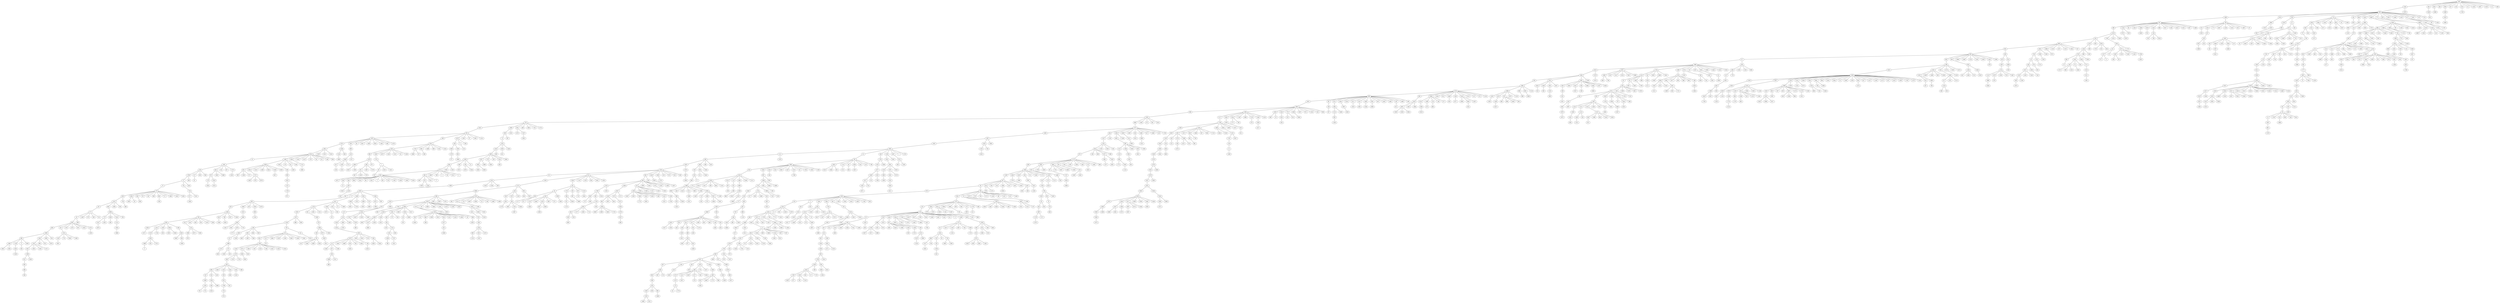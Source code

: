 strict graph "" {
	1467 -- 1245;
	1467 -- 292;
	1467 -- 630;
	1467 -- 483;
	1467 -- 838;
	1467 -- 327;
	1467 -- 102;
	1467 -- 2152;
	1467 -- 24;
	1467 -- 1184;
	1467 -- 1867;
	1467 -- 1528;
	1467 -- 51;
	1467 -- 636;
	1245 -- 909;
	1245 -- 1679;
	909 -- 1486;
	909 -- 919;
	909 -- 244;
	909 -- 774;
	909 -- 181;
	909 -- 609;
	909 -- 1025;
	909 -- 1948;
	909 -- 771;
	909 -- 618;
	909 -- 2301;
	909 -- 1446;
	909 -- 1243;
	909 -- 417;
	909 -- 1651;
	909 -- 767;
	909 -- 213;
	1486 -- 341;
	1486 -- 740;
	341 -- 390;
	341 -- 1140;
	341 -- 90;
	341 -- 1165;
	341 -- 1466;
	341 -- 2418;
	341 -- 1442;
	341 -- 896;
	341 -- 1817;
	341 -- 458;
	341 -- 1913;
	341 -- 2321;
	341 -- 607;
	341 -- 1468;
	390 -- 2216;
	2216 -- 520;
	2216 -- 1785;
	2216 -- 1414;
	2216 -- 2403;
	520 -- 968;
	520 -- 1313;
	520 -- 953;
	520 -- 2053;
	968 -- 834;
	968 -- 2491;
	968 -- 1698;
	968 -- 1519;
	968 -- 1237;
	968 -- 1135;
	968 -- 1854;
	968 -- 547;
	834 -- 826;
	834 -- 403;
	826 -- 277;
	826 -- 805;
	826 -- 639;
	826 -- 2066;
	826 -- 2266;
	826 -- 1219;
	826 -- 1230;
	826 -- 2339;
	826 -- 2442;
	826 -- 2289;
	277 -- 1696;
	277 -- 293;
	1696 -- 2010;
	1696 -- 1627;
	1696 -- 1754;
	1696 -- 1288;
	1696 -- 478;
	1696 -- 34;
	1696 -- 2197;
	1696 -- 485;
	1696 -- 2393;
	1696 -- 1640;
	1696 -- 2420;
	1696 -- 2334;
	2010 -- 1945;
	2010 -- 2276;
	1945 -- 203;
	1945 -- 1614;
	1945 -- 2481;
	1945 -- 1106;
	203 -- 1985;
	1985 -- 2134;
	1985 -- 1986;
	1985 -- 890;
	1985 -- 2061;
	1985 -- 2116;
	2134 -- 698;
	2134 -- 902;
	2134 -- 2369;
	2134 -- 2434;
	2134 -- 612;
	2134 -- 1646;
	2134 -- 1443;
	2134 -- 2416;
	2134 -- 2213;
	2134 -- 227;
	2134 -- 372;
	2134 -- 2133;
	698 -- 1822;
	698 -- 387;
	698 -- 674;
	698 -- 2196;
	698 -- 2223;
	698 -- 2217;
	698 -- 2107;
	698 -- 2492;
	698 -- 2291;
	698 -- 937;
	698 -- 2435;
	698 -- 1662;
	698 -- 297;
	698 -- 1066;
	698 -- 280;
	1822 -- 1865;
	1865 -- 869;
	1865 -- 1363;
	1865 -- 1923;
	1865 -- 2342;
	1865 -- 770;
	1865 -- 2409;
	1865 -- 2287;
	1865 -- 672;
	1865 -- 1534;
	1865 -- 250;
	1865 -- 965;
	869 -- 2282;
	2282 -- 755;
	2282 -- 668;
	2282 -- 1339;
	2282 -- 572;
	2282 -- 487;
	2282 -- 619;
	755 -- 2441;
	755 -- 1909;
	755 -- 303;
	755 -- 499;
	755 -- 1882;
	755 -- 754;
	755 -- 1274;
	2441 -- 333;
	333 -- 1978;
	333 -- 290;
	333 -- 2478;
	333 -- 1931;
	333 -- 97;
	333 -- 1395;
	333 -- 1514;
	1978 -- 1074;
	1978 -- 2387;
	1978 -- 93;
	1978 -- 1857;
	1978 -- 1650;
	1978 -- 2050;
	1978 -- 1362;
	1978 -- 892;
	1978 -- 1479;
	1074 -- 1901;
	1074 -- 2168;
	1901 -- 2254;
	1901 -- 2236;
	1901 -- 2251;
	1901 -- 1016;
	2254 -- 32;
	2254 -- 1460;
	2254 -- 1838;
	2254 -- 1416;
	2254 -- 2124;
	2254 -- 1767;
	2254 -- 85;
	2254 -- 411;
	2254 -- 546;
	2254 -- 956;
	32 -- 1481;
	1481 -- 156;
	1481 -- 942;
	1481 -- 541;
	1481 -- 927;
	1481 -- 1373;
	156 -- 1789;
	156 -- 217;
	156 -- 829;
	156 -- 939;
	1789 -- 37;
	1789 -- 464;
	37 -- 70;
	37 -- 732;
	37 -- 449;
	70 -- 170;
	170 -- 828;
	170 -- 1805;
	170 -- 563;
	170 -- 787;
	170 -- 66;
	170 -- 836;
	170 -- 663;
	170 -- 717;
	170 -- 1965;
	170 -- 1823;
	170 -- 1852;
	668 -- 1272;
	1272 -- 1605;
	1272 -- 944;
	1272 -- 1835;
	1272 -- 1839;
	1272 -- 1393;
	1272 -- 545;
	1272 -- 1496;
	1272 -- 427;
	1272 -- 1068;
	1272 -- 128;
	1272 -- 1793;
	1605 -- 1387;
	1387 -- 1002;
	1387 -- 2352;
	1387 -- 1080;
	1002 -- 1992;
	1992 -- 1111;
	1992 -- 52;
	1992 -- 248;
	1992 -- 1158;
	1992 -- 1497;
	1992 -- 1;
	1992 -- 1279;
	1111 -- 408;
	1111 -- 1078;
	408 -- 1033;
	408 -- 409;
	408 -- 406;
	408 -- 249;
	1033 -- 1019;
	1033 -- 1070;
	1019 -- 95;
	1019 -- 314;
	1019 -- 645;
	1019 -- 2426;
	1019 -- 1953;
	1019 -- 510;
	1019 -- 673;
	1019 -- 323;
	1019 -- 363;
	95 -- 2313;
	2313 -- 1088;
	2313 -- 2194;
	2313 -- 2149;
	2313 -- 198;
	1088 -- 2020;
	2020 -- 807;
	2020 -- 72;
	2020 -- 2493;
	2020 -- 1502;
	2020 -- 1942;
	807 -- 903;
	903 -- 823;
	903 -- 1946;
	903 -- 202;
	903 -- 2028;
	903 -- 2376;
	823 -- 1084;
	1084 -- 739;
	1084 -- 616;
	1084 -- 798;
	1084 -- 2237;
	1084 -- 1040;
	739 -- 506;
	739 -- 218;
	739 -- 455;
	739 -- 854;
	739 -- 591;
	739 -- 1076;
	739 -- 286;
	828 -- 1015;
	828 -- 756;
	1015 -- 167;
	1015 -- 692;
	1015 -- 2384;
	1015 -- 285;
	167 -- 177;
	177 -- 16;
	177 -- 1189;
	177 -- 373;
	177 -- 190;
	177 -- 84;
	16 -- 665;
	16 -- 389;
	665 -- 664;
	665 -- 447;
	665 -- 476;
	665 -- 1475;
	665 -- 597;
	665 -- 1924;
	665 -- 1574;
	664 -- 1895;
	1895 -- 469;
	1895 -- 1941;
	1895 -- 1963;
	1895 -- 651;
	469 -- 1568;
	469 -- 1748;
	469 -- 9;
	469 -- 1658;
	1568 -- 1691;
	1568 -- 1584;
	290 -- 2201;
	2201 -- 1623;
	2201 -- 1733;
	2201 -- 1981;
	2201 -- 2488;
	2201 -- 906;
	2201 -- 204;
	2201 -- 1424;
	1623 -- 893;
	1623 -- 1383;
	1623 -- 1970;
	1623 -- 1545;
	1623 -- 1222;
	1623 -- 43;
	1623 -- 1539;
	893 -- 2076;
	2076 -- 1693;
	2076 -- 593;
	2076 -- 971;
	1693 -- 2355;
	1693 -- 1569;
	944 -- 1247;
	944 -- 1145;
	1247 -- 1341;
	1341 -- 844;
	1341 -- 1163;
	1341 -- 1303;
	1341 -- 481;
	844 -- 872;
	844 -- 106;
	844 -- 586;
	844 -- 1977;
	844 -- 666;
	872 -- 1174;
	1174 -- 958;
	1174 -- 1065;
	1174 -- 1685;
	1174 -- 921;
	1174 -- 164;
	1174 -- 1581;
	1174 -- 1595;
	1174 -- 538;
	1174 -- 722;
	1174 -- 1385;
	1174 -- 863;
	958 -- 1064;
	1064 -- 1108;
	1064 -- 1836;
	1064 -- 2018;
	1064 -- 165;
	1064 -- 91;
	1064 -- 1265;
	1064 -- 1773;
	1108 -- 457;
	457 -- 26;
	457 -- 416;
	457 -- 163;
	457 -- 753;
	457 -- 1480;
	457 -- 1157;
	457 -- 461;
	457 -- 1026;
	26 -- 870;
	26 -- 765;
	870 -- 1350;
	1350 -- 310;
	1350 -- 3;
	1350 -- 1565;
	1350 -- 2391;
	1350 -- 195;
	1350 -- 1283;
	1350 -- 1344;
	1350 -- 1024;
	1350 -- 1083;
	1350 -- 1736;
	1350 -- 503;
	310 -- 1615;
	1615 -- 1425;
	1615 -- 21;
	1615 -- 801;
	1615 -- 1259;
	1615 -- 1673;
	1425 -- 448;
	1425 -- 2371;
	1425 -- 1726;
	1425 -- 764;
	1425 -- 772;
	1425 -- 1912;
	448 -- 2480;
	2480 -- 1645;
	2480 -- 1261;
	919 -- 1993;
	1993 -- 1234;
	1993 -- 2320;
	244 -- 2379;
	244 -- 47;
	2379 -- 308;
	308 -- 187;
	187 -- 1462;
	1462 -- 140;
	1462 -- 1649;
	1462 -- 1255;
	1462 -- 1929;
	1462 -- 157;
	2371 -- 1043;
	2371 -- 318;
	2371 -- 426;
	2371 -- 1507;
	1043 -- 11;
	11 -- 494;
	11 -- 1544;
	11 -- 658;
	11 -- 1890;
	11 -- 2142;
	11 -- 987;
	11 -- 637;
	494 -- 1501;
	494 -- 525;
	494 -- 2401;
	1501 -- 1670;
	1501 -- 1769;
	1670 -- 738;
	1670 -- 524;
	738 -- 850;
	738 -- 1281;
	850 -- 2207;
	850 -- 608;
	850 -- 917;
	2207 -- 957;
	2207 -- 1139;
	2207 -- 158;
	2207 -- 1678;
	2207 -- 1709;
	2207 -- 1636;
	957 -- 930;
	930 -- 662;
	930 -- 587;
	930 -- 274;
	662 -- 588;
	588 -- 533;
	533 -- 1403;
	533 -- 629;
	533 -- 882;
	1403 -- 1325;
	2168 -- 2144;
	2168 -- 840;
	1065 -- 1331;
	1065 -- 1792;
	1065 -- 1933;
	1331 -- 1162;
	1331 -- 1498;
	1162 -- 410;
	1162 -- 1173;
	1162 -- 1115;
	410 -- 1239;
	1239 -- 766;
	766 -- 2326;
	766 -- 622;
	766 -- 1833;
	2326 -- 59;
	59 -- 344;
	59 -- 852;
	344 -- 1697;
	1697 -- 1176;
	1697 -- 1171;
	774 -- 2450;
	774 -- 2383;
	774 -- 1195;
	774 -- 305;
	774 -- 802;
	774 -- 53;
	774 -- 1208;
	2450 -- 584;
	2450 -- 2141;
	2450 -- 206;
	584 -- 727;
	584 -- 491;
	2478 -- 339;
	2478 -- 8;
	2478 -- 336;
	339 -- 2093;
	339 -- 1593;
	2093 -- 1378;
	1378 -- 377;
	314 -- 2165;
	314 -- 1629;
	314 -- 1718;
	314 -- 1103;
	314 -- 644;
	314 -- 1952;
	314 -- 1504;
	2165 -- 2173;
	2173 -- 2086;
	2173 -- 435;
	2173 -- 681;
	2086 -- 598;
	2086 -- 2218;
	598 -- 2220;
	598 -- 1919;
	598 -- 849;
	598 -- 1558;
	598 -- 1671;
	2220 -- 679;
	2220 -- 2089;
	679 -- 1127;
	679 -- 2164;
	1127 -- 216;
	216 -- 2244;
	216 -- 1862;
	216 -- 1188;
	765 -- 2341;
	765 -- 76;
	765 -- 2370;
	765 -- 733;
	765 -- 744;
	765 -- 1172;
	765 -- 1183;
	765 -- 98;
	765 -- 1357;
	765 -- 347;
	765 -- 1448;
	1313 -- 1445;
	1313 -- 638;
	1445 -- 762;
	1445 -- 885;
	1445 -- 168;
	762 -- 883;
	762 -- 2041;
	762 -- 1449;
	762 -- 2305;
	72 -- 2427;
	2427 -- 1129;
	2427 -- 1196;
	2427 -- 613;
	2427 -- 31;
	2427 -- 1683;
	1129 -- 1335;
	1129 -- 281;
	1129 -- 1801;
	1129 -- 1011;
	1335 -- 287;
	287 -- 1149;
	287 -- 988;
	287 -- 589;
	1149 -- 189;
	1149 -- 735;
	189 -- 1902;
	189 -- 655;
	189 -- 684;
	189 -- 929;
	622 -- 78;
	78 -- 723;
	1363 -- 2177;
	1363 -- 2303;
	1363 -- 2354;
	1363 -- 1746;
	1363 -- 1980;
	1363 -- 1278;
	1363 -- 1349;
	1363 -- 1516;
	2177 -- 1706;
	1706 -- 1269;
	1706 -- 1248;
	1706 -- 1983;
	1706 -- 1850;
	1706 -- 809;
	1706 -- 1257;
	3 -- 353;
	3 -- 342;
	1685 -- 83;
	1685 -- 176;
	1685 -- 1907;
	1685 -- 1808;
	83 -- 1737;
	1737 -- 2034;
	1460 -- 2039;
	1460 -- 1326;
	1460 -- 110;
	1460 -- 521;
	1460 -- 346;
	2039 -- 922;
	2039 -- 1635;
	2039 -- 2161;
	2039 -- 1588;
	2039 -- 2042;
	2039 -- 2438;
	2039 -- 2003;
	922 -- 769;
	922 -- 1309;
	922 -- 477;
	52 -- 792;
	792 -- 1684;
	792 -- 1653;
	792 -- 1713;
	792 -- 58;
	792 -- 2346;
	792 -- 419;
	792 -- 123;
	792 -- 780;
	1684 -- 324;
	1684 -- 1056;
	1684 -- 1343;
	1684 -- 345;
	1684 -- 2362;
	1684 -- 1437;
	1684 -- 1510;
	1684 -- 44;
	1684 -- 1790;
	1684 -- 1005;
	1684 -- 1209;
	324 -- 2242;
	2242 -- 2186;
	2242 -- 2215;
	2242 -- 114;
	2242 -- 1490;
	2242 -- 2198;
	2242 -- 2112;
	2186 -- 174;
	2186 -- 2158;
	2186 -- 1811;
	2186 -- 583;
	2186 -- 695;
	2186 -- 2132;
	174 -- 2304;
	2304 -- 715;
	2304 -- 1938;
	2304 -- 2357;
	2304 -- 1169;
	2215 -- 567;
	805 -- 298;
	298 -- 2432;
	298 -- 2182;
	298 -- 254;
	298 -- 2170;
	298 -- 2285;
	298 -- 2474;
	2432 -- 2208;
	2208 -- 2156;
	2208 -- 2261;
	2208 -- 1420;
	2208 -- 2125;
	2208 -- 2293;
	2208 -- 2052;
	2208 -- 2091;
	2208 -- 894;
	2208 -- 2233;
	2208 -- 2264;
	2208 -- 55;
	2208 -- 2283;
	2208 -- 2100;
	2208 -- 934;
	2208 -- 617;
	2208 -- 2137;
	2208 -- 2140;
	2208 -- 2175;
	2208 -- 337;
	2208 -- 2225;
	2208 -- 2300;
	2208 -- 1703;
	2208 -- 1276;
	2208 -- 2102;
	409 -- 229;
	409 -- 209;
	409 -- 1564;
	229 -- 319;
	319 -- 646;
	319 -- 27;
	646 -- 1866;
	1866 -- 969;
	1866 -- 440;
	1866 -- 2413;
	1866 -- 2211;
	1866 -- 880;
	1866 -- 1268;
	902 -- 1918;
	1918 -- 2067;
	1918 -- 1392;
	1918 -- 1884;
	181 -- 824;
	883 -- 22;
	2341 -- 1273;
	1273 -- 125;
	1273 -- 1604;
	1273 -- 1814;
	1273 -- 1858;
	1273 -- 1694;
	1273 -- 845;
	1273 -- 592;
	1273 -- 79;
	1273 -- 1776;
	1273 -- 862;
	125 -- 153;
	153 -- 747;
	153 -- 518;
	153 -- 1029;
	153 -- 2454;
	153 -- 1700;
	153 -- 1316;
	153 -- 647;
	153 -- 1783;
	153 -- 264;
	153 -- 1356;
	153 -- 1957;
	153 -- 424;
	153 -- 311;
	153 -- 71;
	747 -- 1795;
	747 -- 1532;
	1795 -- 407;
	1795 -- 611;
	1795 -- 126;
	1795 -- 1492;
	1795 -- 1246;
	1795 -- 704;
	1795 -- 1495;
	407 -- 415;
	415 -- 601;
	415 -- 1280;
	601 -- 1034;
	1034 -- 1628;
	1628 -- 935;
	935 -- 1784;
	935 -- 2414;
	1784 -- 2343;
	1784 -- 565;
	2244 -- 2104;
	2104 -- 2031;
	2031 -- 2378;
	2031 -- 463;
	2031 -- 2424;
	2031 -- 579;
	2031 -- 559;
	2378 -- 115;
	2378 -- 1464;
	2378 -- 1868;
	2378 -- 916;
	2378 -- 763;
	2378 -- 1655;
	115 -- 2108;
	115 -- 537;
	115 -- 1186;
	2156 -- 1036;
	1036 -- 2259;
	2259 -- 623;
	2259 -- 1144;
	623 -- 1220;
	1269 -- 1928;
	1928 -- 1324;
	1324 -- 2554;
	1324 -- 224;
	2554 -- 2563;
	2563 -- 2558;
	2563 -- 2561;
	2558 -- 2576;
	2576 -- 2579;
	2579 -- 2555;
	2579 -- 2569;
	2555 -- 2578;
	2578 -- 2547;
	2578 -- 2580;
	2547 -- 2551;
	2551 -- 2562;
	2551 -- 2546;
	2562 -- 2552;
	2552 -- 2570;
	2552 -- 2550;
	2552 -- 2577;
	2552 -- 2568;
	2552 -- 2559;
	2552 -- 2582;
	2552 -- 2548;
	1902 -- 121;
	1902 -- 1529;
	121 -- 1998;
	1998 -- 1270;
	1998 -- 757;
	1270 -- 659;
	2067 -- 1300;
	2067 -- 2329;
	2067 -- 1904;
	609 -- 304;
	304 -- 985;
	985 -- 1155;
	2261 -- 2153;
	2153 -- 1979;
	2153 -- 1105;
	2153 -- 821;
	2153 -- 2284;
	2153 -- 1330;
	2153 -- 1146;
	2570 -- 2560;
	2560 -- 2583;
	2560 -- 2586;
	2583 -- 2584;
	2584 -- 2573;
	645 -- 650;
	645 -- 420;
	650 -- 2155;
	650 -- 2299;
	650 -- 312;
	650 -- 2083;
	650 -- 2184;
	650 -- 370;
	650 -- 2245;
	650 -- 1298;
	2155 -- 1766;
	2155 -- 1332;
	1766 -- 369;
	1766 -- 585;
	1766 -- 2234;
	369 -- 773;
	369 -- 460;
	447 -- 1315;
	1315 -- 1226;
	1315 -- 776;
	1315 -- 2363;
	1315 -- 1396;
	1919 -- 1764;
	1919 -- 2380;
	1919 -- 1572;
	1919 -- 35;
	1919 -- 2469;
	1919 -- 1894;
	1919 -- 1041;
	1919 -- 2473;
	1919 -- 2160;
	1919 -- 2054;
	593 -- 201;
	593 -- 1667;
	593 -- 2278;
	1420 -- 2098;
	1420 -- 2203;
	849 -- 1434;
	1434 -- 1431;
	1434 -- 2456;
	1434 -- 832;
	2343 -- 1625;
	2343 -- 309;
	1625 -- 1760;
	1625 -- 1500;
	1625 -- 652;
	1625 -- 117;
	1625 -- 270;
	435 -- 259;
	435 -- 1972;
	435 -- 1126;
	259 -- 2021;
	2021 -- 2179;
	1726 -- 2484;
	2484 -- 2317;
	2484 -- 1260;
	2484 -- 2483;
	2484 -- 1305;
	1025 -- 1962;
	1962 -- 154;
	1962 -- 330;
	1962 -- 1834;
	1962 -- 1752;
	154 -- 573;
	573 -- 843;
	843 -- 497;
	497 -- 20;
	497 -- 155;
	497 -- 1211;
	497 -- 172;
	497 -- 284;
	497 -- 1370;
	497 -- 29;
	497 -- 1695;
	497 -- 1611;
	1948 -- 2030;
	2030 -- 998;
	2030 -- 1989;
	2030 -- 1893;
	2030 -- 86;
	2030 -- 1185;
	2030 -- 628;
	2030 -- 1616;
	998 -- 569;
	998 -- 1889;
	998 -- 2422;
	998 -- 1224;
	998 -- 1046;
	998 -- 2482;
	569 -- 2123;
	2123 -- 1738;
	2123 -- 558;
	2123 -- 2386;
	2123 -- 473;
	1738 -- 502;
	502 -- 2307;
	502 -- 2542;
	502 -- 1032;
	1629 -- 441;
	441 -- 54;
	441 -- 1751;
	441 -- 332;
	441 -- 267;
	441 -- 2119;
	1627 -- 1060;
	1627 -- 234;
	1627 -- 1311;
	1627 -- 2224;
	1627 -- 1847;
	1627 -- 2096;
	1060 -- 948;
	1060 -- 709;
	1326 -- 495;
	495 -- 693;
	693 -- 2022;
	2022 -- 1147;
	735 -- 46;
	735 -- 141;
	46 -- 2051;
	46 -- 1217;
	46 -- 1863;
	46 -- 2235;
	46 -- 1240;
	46 -- 2465;
	46 -- 2458;
	46 -- 2361;
	2051 -- 1592;
	1592 -- 1156;
	1592 -- 2373;
	1592 -- 1485;
	1592 -- 103;
	1592 -- 2143;
	1592 -- 109;
	1592 -- 1452;
	1592 -- 1824;
	1592 -- 2318;
	1156 -- 1570;
	1570 -- 296;
	1570 -- 1513;
	1570 -- 1734;
	296 -- 402;
	402 -- 980;
	402 -- 1493;
	402 -- 1531;
	402 -- 1454;
	402 -- 180;
	402 -- 399;
	980 -- 101;
	980 -- 542;
	980 -- 149;
	101 -- 2368;
	2368 -- 1204;
	1204 -- 791;
	1204 -- 731;
	1056 -- 997;
	997 -- 1848;
	997 -- 830;
	1848 -- 718;
	1848 -- 803;
	1848 -- 2064;
	1848 -- 2489;
	718 -- 1546;
	718 -- 719;
	718 -- 1960;
	1546 -- 226;
	226 -- 171;
	226 -- 462;
	171 -- 1935;
	1935 -- 1906;
	1935 -- 550;
	1906 -- 2430;
	2430 -- 2433;
	2430 -- 952;
	2430 -- 431;
	2430 -- 1377;
	2430 -- 1092;
	2430 -- 967;
	2430 -- 600;
	2430 -- 159;
	2430 -- 822;
	20 -- 635;
	20 -- 1338;
	20 -- 991;
	20 -- 815;
	635 -- 1675;
	1675 -- 361;
	361 -- 1777;
	1777 -- 1997;
	1777 -- 865;
	1997 -- 1423;
	1997 -- 73;
	1997 -- 1796;
	1997 -- 1229;
	1604 -- 879;
	1604 -- 1322;
	879 -- 1306;
	879 -- 436;
	879 -- 422;
	1306 -- 1727;
	1727 -- 65;
	1727 -- 1337;
	1727 -- 1128;
	1727 -- 1607;
	1727 -- 730;
	1727 -- 1859;
	65 -- 1042;
	1042 -- 696;
	1042 -- 225;
	1042 -- 92;
	1042 -- 726;
	696 -- 1227;
	696 -- 746;
	727 -- 99;
	99 -- 1152;
	1152 -- 1819;
	1152 -- 574;
	1152 -- 1197;
	565 -- 1606;
	565 -- 820;
	1909 -- 288;
	1909 -- 2232;
	288 -- 74;
	288 -- 397;
	74 -- 1323;
	1323 -- 1618;
	1323 -- 2026;
	1323 -- 1459;
	1618 -- 808;
	1618 -- 682;
	808 -- 1000;
	808 -- 2027;
	808 -- 1707;
	808 -- 182;
	808 -- 1914;
	808 -- 1964;
	719 -- 127;
	719 -- 395;
	719 -- 1599;
	719 -- 432;
	281 -- 1580;
	1580 -- 278;
	1979 -- 2249;
	1986 -- 1333;
	1986 -- 1674;
	1986 -- 307;
	1986 -- 1975;
	1986 -- 1210;
	1333 -- 1336;
	248 -- 1762;
	1762 -- 1233;
	1762 -- 2288;
	292 -- 2429;
	2433 -- 1327;
	2433 -- 1020;
	518 -- 688;
	518 -- 1012;
	688 -- 2136;
	688 -- 1351;
	688 -- 874;
	1754 -- 1413;
	1754 -- 94;
	1754 -- 1853;
	1754 -- 2486;
	1754 -- 1641;
	1413 -- 797;
	1413 -- 207;
	1413 -- 1982;
	1413 -- 908;
	797 -- 320;
	320 -- 69;
	320 -- 138;
	320 -- 1009;
	320 -- 1478;
	320 -- 905;
	320 -- 1976;
	69 -- 352;
	69 -- 853;
	69 -- 2023;
	69 -- 1358;
	69 -- 1523;
	69 -- 1702;
	352 -- 104;
	104 -- 465;
	104 -- 1087;
	465 -- 1876;
	1876 -- 1973;
	1733 -- 1969;
	1733 -- 137;
	1764 -- 365;
	2125 -- 1153;
	2125 -- 2270;
	740 -- 315;
	740 -- 1235;
	740 -- 777;
	740 -- 2487;
	740 -- 1136;
	740 -- 1410;
	740 -- 192;
	740 -- 1987;
	740 -- 67;
	315 -- 1355;
	1139 -- 516;
	516 -- 1053;
	436 -- 2328;
	2328 -- 602;
	2328 -- 325;
	2328 -- 108;
	2328 -- 992;
	602 -- 614;
	614 -- 670;
	670 -- 2238;
	670 -- 603;
	670 -- 2265;
	670 -- 1491;
	2299 -- 2057;
	2057 -- 2193;
	2057 -- 2274;
	2057 -- 2171;
	2193 -- 861;
	2193 -- 2037;
	2193 -- 954;
	861 -- 2058;
	2058 -- 1608;
	2058 -- 1098;
	2058 -- 1603;
	2058 -- 1732;
	2493 -- 1956;
	2493 -- 1312;
	1956 -- 1955;
	1956 -- 1759;
	1423 -- 1547;
	525 -- 721;
	525 -- 2470;
	525 -- 1552;
	1614 -- 1816;
	1614 -- 2295;
	1614 -- 1851;
	1614 -- 1927;
	2481 -- 1947;
	2481 -- 1905;
	2481 -- 2241;
	2481 -- 294;
	2481 -- 2286;
	2481 -- 846;
	2481 -- 2187;
	2481 -- 2045;
	1947 -- 359;
	359 -- 220;
	220 -- 2191;
	225 -- 105;
	105 -- 1559;
	1559 -- 425;
	921 -- 1538;
	2182 -- 1228;
	2182 -- 2298;
	2182 -- 1488;
	2182 -- 160;
	2182 -- 2209;
	387 -- 238;
	238 -- 237;
	1819 -- 1791;
	1819 -- 467;
	1819 -- 736;
	1819 -- 553;
	1819 -- 2472;
	1791 -- 113;
	113 -- 1302;
	113 -- 1120;
	1302 -- 2511;
	2511 -- 2534;
	2534 -- 2525;
	2525 -- 2522;
	2525 -- 2529;
	2525 -- 2503;
	2525 -- 2538;
	2525 -- 2541;
	2522 -- 2517;
	2517 -- 2510;
	2517 -- 2540;
	2491 -- 794;
	2491 -- 2290;
	2491 -- 1285;
	1029 -- 837;
	837 -- 1881;
	837 -- 2423;
	837 -- 1596;
	837 -- 2190;
	837 -- 1556;
	2041 -- 100;
	2041 -- 711;
	2041 -- 641;
	2052 -- 1533;
	1989 -- 745;
	745 -- 1885;
	745 -- 272;
	745 -- 348;
	1885 -- 1329;
	1885 -- 1354;
	1885 -- 2428;
	1329 -- 966;
	1329 -- 1455;
	1329 -- 1563;
	1329 -- 151;
	1593 -- 804;
	804 -- 1869;
	1635 -- 1757;
	1757 -- 1560;
	1757 -- 970;
	1757 -- 2079;
	293 -- 1891;
	293 -- 2185;
	293 -- 1194;
	293 -- 686;
	853 -- 1367;
	1367 -- 1142;
	1367 -- 1121;
	1367 -- 1124;
	1367 -- 1045;
	1367 -- 975;
	1367 -- 412;
	1142 -- 1590;
	1590 -- 1031;
	2373 -- 2038;
	2373 -- 540;
	2038 -- 959;
	2529 -- 2520;
	2529 -- 2504;
	2529 -- 2527;
	2529 -- 2502;
	2529 -- 2515;
	2529 -- 2518;
	2529 -- 2500;
	2529 -- 2532;
	2529 -- 2535;
	2529 -- 2514;
	2529 -- 2499;
	2529 -- 2516;
	1891 -- 147;
	1891 -- 779;
	147 -- 1631;
	2274 -- 2273;
	1140 -- 2375;
	1140 -- 529;
	2375 -- 2476;
	403 -- 2074;
	403 -- 814;
	2520 -- 2523;
	2523 -- 2512;
	2523 -- 2505;
	2523 -- 2508;
	1288 -- 150;
	150 -- 2048;
	150 -- 360;
	150 -- 2077;
	150 -- 394;
	150 -- 468;
	150 -- 981;
	150 -- 186;
	2048 -- 1555;
	2048 -- 252;
	2048 -- 2145;
	1923 -- 306;
	1923 -- 19;
	1233 -- 1077;
	1077 -- 1483;
	1077 -- 1352;
	1483 -- 1971;
	1483 -- 215;
	1971 -- 1432;
	1971 -- 720;
	1432 -- 2071;
	952 -- 443;
	506 -- 2166;
	506 -- 1241;
	506 -- 1055;
	506 -- 2296;
	506 -- 508;
	2166 -- 1071;
	1196 -- 2372;
	1196 -- 41;
	158 -- 582;
	2091 -- 700;
	2091 -- 1006;
	1631 -- 920;
	920 -- 1368;
	920 -- 620;
	1368 -- 1619;
	1368 -- 2047;
	1619 -- 1749;
	2273 -- 2248;
	2342 -- 2331;
	2331 -- 504;
	1606 -- 1294;
	2380 -- 2258;
	2380 -- 1391;
	2380 -- 2082;
	2380 -- 2016;
	2380 -- 2417;
	76 -- 1340;
	76 -- 496;
	1340 -- 1039;
	1340 -- 456;
	1340 -- 2446;
	1340 -- 1249;
	1340 -- 594;
	1340 -- 1058;
	1785 -- 654;
	654 -- 131;
	654 -- 2271;
	654 -- 1747;
	764 -- 391;
	794 -- 40;
	794 -- 1221;
	40 -- 444;
	40 -- 470;
	444 -- 1617;
	444 -- 1950;
	1617 -- 1253;
	1617 -- 1433;
	1617 -- 1435;
	1253 -- 260;
	1253 -- 2148;
	431 -- 429;
	431 -- 667;
	429 -- 2183;
	1226 -- 1831;
	201 -- 561;
	201 -- 1428;
	201 -- 276;
	1972 -- 166;
	166 -- 1991;
	166 -- 1150;
	166 -- 2040;
	674 -- 1681;
	1681 -- 1214;
	1681 -- 2460;
	254 -- 1660;
	2303 -- 1550;
	1550 -- 552;
	552 -- 551;
	47 -- 671;
	47 -- 291;
	671 -- 1203;
	671 -- 331;
	671 -- 1536;
	1203 -- 1213;
	1203 -- 1526;
	1203 -- 590;
	1203 -- 961;
	1213 -- 18;
	1213 -- 1050;
	1213 -- 1407;
	1213 -- 1958;
	1213 -- 1548;
	1214 -- 835;
	835 -- 1450;
	1228 -- 914;
	1228 -- 1600;
	2550 -- 2557;
	2550 -- 2564;
	2557 -- 2588;
	2557 -- 2581;
	1572 -- 1916;
	1572 -- 1515;
	1916 -- 788;
	1916 -- 45;
	1916 -- 669;
	1916 -- 2308;
	1916 -- 1613;
	1916 -- 819;
	1916 -- 515;
	1916 -- 1254;
	1916 -- 1856;
	1916 -- 28;
	2354 -- 1717;
	2354 -- 795;
	1565 -- 450;
	450 -- 1143;
	450 -- 1520;
	450 -- 2351;
	450 -- 1815;
	1941 -- 1201;
	1941 -- 884;
	1941 -- 621;
	1201 -- 1591;
	1201 -- 1652;
	1201 -- 1264;
	1201 -- 1471;
	2370 -- 1436;
	1000 -- 964;
	1000 -- 580;
	1000 -- 139;
	1000 -- 15;
	964 -- 511;
	964 -- 2364;
	964 -- 1292;
	511 -- 1841;
	511 -- 482;
	511 -- 1883;
	511 -- 789;
	511 -- 4;
	511 -- 39;
	511 -- 2312;
	511 -- 17;
	1841 -- 1672;
	1841 -- 349;
	1841 -- 548;
	1841 -- 960;
	1841 -- 1524;
	1841 -- 89;
	1841 -- 1821;
	1841 -- 2;
	1841 -- 831;
	1841 -- 578;
	1841 -- 1780;
	1841 -- 2356;
	1841 -- 1934;
	1841 -- 2204;
	2577 -- 2567;
	2577 -- 2574;
	2577 -- 2549;
	1591 -- 1266;
	1266 -- 812;
	1266 -- 1048;
	2369 -- 2154;
	2369 -- 1390;
	2369 -- 116;
	2369 -- 148;
	2369 -- 577;
	2154 -- 2269;
	1377 -- 261;
	1377 -- 1170;
	1158 -- 1342;
	1158 -- 2262;
	1342 -- 1601;
	1601 -- 1518;
	1601 -- 1297;
	1601 -- 2025;
	1518 -- 1692;
	155 -- 783;
	1862 -- 2105;
	2098 -- 1553;
	2098 -- 982;
	2098 -- 197;
	2098 -- 653;
	2098 -- 2087;
	2098 -- 2178;
	2098 -- 2176;
	2098 -- 2180;
	1248 -- 1007;
	1248 -- 1871;
	1248 -- 839;
	1248 -- 1663;
	1248 -- 507;
	1248 -- 895;
	1248 -- 1716;
	1007 -- 454;
	1007 -- 2374;
	1007 -- 1389;
	454 -- 512;
	312 -- 2402;
	312 -- 2340;
	312 -- 2462;
	312 -- 313;
	312 -- 1250;
	1836 -- 1755;
	1755 -- 2437;
	2437 -- 300;
	2437 -- 199;
	1544 -- 258;
	258 -- 1494;
	209 -- 211;
	209 -- 1843;
	1838 -- 1715;
	1715 -- 1995;
	1748 -- 2445;
	2445 -- 1426;
	1816 -- 913;
	537 -- 200;
	478 -- 2135;
	478 -- 240;
	1121 -- 1113;
	1113 -- 1365;
	1113 -- 535;
	942 -- 875;
	942 -- 1802;
	942 -- 1968;
	1431 -- 379;
	2258 -- 1959;
	2258 -- 2163;
	1959 -- 380;
	1959 -- 2275;
	1959 -- 2106;
	1143 -- 1730;
	1143 -- 782;
	1143 -- 10;
	1730 -- 1527;
	1730 -- 1508;
	1730 -- 2221;
	1235 -- 557;
	1547 -- 910;
	910 -- 413;
	910 -- 214;
	910 -- 1809;
	2456 -- 2130;
	416 -- 536;
	416 -- 1175;
	2383 -- 1571;
	2196 -- 2097;
	2097 -- 1820;
	2387 -- 888;
	888 -- 418;
	418 -- 2049;
	418 -- 1317;
	2049 -- 257;
	2049 -- 2192;
	2049 -- 1712;
	257 -- 228;
	2542 -- 2528;
	2542 -- 2531;
	1835 -- 1602;
	1835 -- 1168;
	1602 -- 867;
	867 -- 1122;
	867 -- 1304;
	867 -- 2350;
	867 -- 500;
	867 -- 1506;
	1122 -- 1123;
	1123 -- 685;
	685 -- 1772;
	685 -- 2335;
	1173 -- 2013;
	1297 -- 1091;
	1297 -- 2279;
	1091 -- 1525;
	1211 -- 1898;
	1678 -- 490;
	1678 -- 178;
	1678 -- 1457;
	557 -- 235;
	235 -- 878;
	235 -- 242;
	1241 -- 2120;
	1241 -- 1743;
	2120 -- 1643;
	1643 -- 1996;
	1643 -- 555;
	1643 -- 1753;
	131 -- 1137;
	131 -- 87;
	2183 -- 1421;
	2402 -- 1505;
	2402 -- 1503;
	2402 -- 1095;
	2402 -- 1610;
	2402 -- 2055;
	2402 -- 509;
	1354 -- 2360;
	2053 -- 1735;
	2053 -- 615;
	2053 -- 634;
	1391 -- 562;
	1391 -- 737;
	1391 -- 245;
	639 -- 925;
	925 -- 1200;
	925 -- 1845;
	542 -- 1004;
	1004 -- 446;
	1004 -- 1896;
	278 -- 1589;
	1589 -- 136;
	1589 -- 1873;
	1589 -- 1384;
	2391 -- 1744;
	1653 -- 2410;
	1653 -- 1846;
	1653 -- 851;
	2269 -- 2019;
	136 -- 761;
	761 -- 133;
	761 -- 1206;
	761 -- 2408;
	761 -- 2032;
	1950 -- 145;
	1981 -- 269;
	413 -- 1825;
	413 -- 633;
	1825 -- 63;
	1825 -- 1161;
	1825 -- 1212;
	63 -- 33;
	33 -- 13;
	33 -- 1763;
	33 -- 514;
	33 -- 656;
	33 -- 146;
	33 -- 924;
	2374 -- 326;
	379 -- 1381;
	771 -- 2088;
	2088 -- 1440;
	2088 -- 2219;
	2088 -- 2103;
	141 -- 2012;
	1383 -- 1722;
	54 -- 928;
	54 -- 453;
	54 -- 1939;
	928 -- 1177;
	928 -- 977;
	2248 -- 1376;
	2241 -- 2347;
	2074 -- 1587;
	1587 -- 124;
	2429 -- 631;
	1449 -- 1711;
	1711 -- 1013;
	1013 -- 1511;
	1511 -- 1361;
	1713 -- 2121;
	1124 -- 1517;
	757 -- 1585;
	757 -- 193;
	803 -- 302;
	2192 -- 1252;
	467 -- 1287;
	467 -- 734;
	580 -- 2015;
	1502 -- 2389;
	1502 -- 575;
	875 -- 179;
	875 -- 2316;
	179 -- 1920;
	303 -- 1576;
	303 -- 1187;
	1553 -- 2181;
	2181 -- 2345;
	2181 -- 2060;
	2181 -- 1027;
	1769 -- 1549;
	1769 -- 1781;
	1769 -- 223;
	1200 -- 401;
	1200 -- 1404;
	1200 -- 513;
	1517 -- 556;
	1517 -- 1366;
	1517 -- 643;
	1517 -- 1018;
	1517 -- 1626;
	1814 -- 1258;
	1814 -- 132;
	1814 -- 1267;
	94 -- 2255;
	562 -- 205;
	1533 -- 989;
	1533 -- 255;
	1532 -- 263;
	2018 -- 1369;
	732 -- 743;
	743 -- 2277;
	743 -- 2231;
	1983 -- 1654;
	1983 -- 2229;
	681 -- 943;
	681 -- 810;
	2546 -- 2545;
	616 -- 1346;
	966 -- 889;
	889 -- 1807;
	1807 -- 543;
	543 -- 1799;
	453 -- 1723;
	453 -- 2439;
	453 -- 1418;
	453 -- 1887;
	453 -- 471;
	1723 -- 1408;
	2217 -- 1910;
	692 -- 2069;
	2069 -- 775;
	2069 -- 1656;
	2069 -- 1542;
	2069 -- 760;
	1751 -- 364;
	364 -- 321;
	364 -- 2349;
	1105 -- 384;
	384 -- 1179;
	1217 -- 751;
	1805 -- 2382;
	1805 -- 50;
	715 -- 162;
	2107 -- 2081;
	1455 -- 1359;
	2023 -- 1154;
	1154 -- 1401;
	2170 -- 2159;
	2144 -- 1800;
	1526 -- 1644;
	217 -- 81;
	1497 -- 2471;
	2471 -- 404;
	2471 -- 1180;
	585 -- 1728;
	1728 -- 858;
	1728 -- 350;
	858 -- 405;
	858 -- 1277;
	858 -- 1063;
	858 -- 714;
	405 -- 430;
	405 -- 316;
	430 -- 680;
	2504 -- 2498;
	2504 -- 2519;
	1744 -- 135;
	135 -- 526;
	135 -- 120;
	135 -- 1097;
	135 -- 1372;
	135 -- 1001;
	1674 -- 1456;
	821 -- 2169;
	821 -- 152;
	821 -- 1474;
	821 -- 1295;
	969 -- 489;
	2454 -- 1624;
	2454 -- 1782;
	2454 -- 1575;
	1624 -- 236;
	236 -- 2122;
	1325 -- 1680;
	1325 -- 1321;
	630 -- 2388;
	2027 -- 1804;
	2027 -- 1689;
	1804 -- 1828;
	1804 -- 2000;
	218 -- 219;
	219 -- 1096;
	219 -- 2072;
	219 -- 368;
	114 -- 231;
	231 -- 599;
	599 -- 886;
	1946 -- 1010;
	1010 -- 1665;
	1665 -- 859;
	859 -- 1192;
	859 -- 392;
	859 -- 2479;
	859 -- 716;
	164 -- 191;
	191 -- 2280;
	191 -- 1642;
	914 -- 357;
	2034 -- 2099;
	9 -- 505;
	1839 -- 1411;
	1411 -- 2395;
	165 -- 2397;
	331 -- 2139;
	331 -- 2348;
	331 -- 1244;
	331 -- 778;
	331 -- 222;
	2139 -- 1438;
	2139 -- 1430;
	2510 -- 2521;
	2521 -- 2495;
	1358 -- 2059;
	2059 -- 2466;
	2466 -- 2167;
	982 -- 2367;
	2218 -- 295;
	2218 -- 2212;
	2218 -- 713;
	2218 -- 1930;
	2218 -- 2056;
	2218 -- 712;
	2218 -- 749;
	2218 -- 1598;
	2218 -- 1086;
	1523 -- 707;
	1523 -- 1054;
	1523 -- 596;
	195 -- 56;
	56 -- 1318;
	2026 -- 451;
	1055 -- 256;
	2340 -- 1522;
	1522 -- 1521;
	307 -- 694;
	307 -- 898;
	307 -- 2036;
	307 -- 901;
	775 -- 2131;
	775 -- 1402;
	2492 -- 2246;
	1352 -- 1768;
	2527 -- 2537;
	2527 -- 2501;
	2527 -- 2536;
	482 -- 439;
	482 -- 675;
	482 -- 2011;
	482 -- 77;
	446 -- 1543;
	353 -- 1310;
	1310 -- 2162;
	205 -- 523;
	205 -- 1724;
	2296 -- 2292;
	2296 -- 2046;
	545 -- 2412;
	489 -- 676;
	489 -- 2200;
	1466 -- 2490;
	618 -- 2431;
	2431 -- 979;
	2431 -- 1797;
	979 -- 366;
	1563 -- 759;
	770 -- 210;
	770 -- 813;
	563 -- 289;
	556 -- 531;
	2249 -- 1779;
	1600 -- 786;
	1318 -- 2464;
	1318 -- 2451;
	1318 -- 2324;
	2464 -- 1236;
	2464 -- 833;
	2418 -- 781;
	1227 -- 1832;
	1656 -- 493;
	2163 -- 1612;
	1442 -- 144;
	144 -- 705;
	144 -- 706;
	144 -- 2024;
	139 -- 1676;
	139 -- 2344;
	2131 -- 2070;
	676 -- 1202;
	240 -- 1903;
	240 -- 241;
	1490 -- 1880;
	1880 -- 2199;
	2199 -- 2333;
	2199 -- 1223;
	2352 -- 1232;
	2352 -- 750;
	1232 -- 2452;
	1365 -- 1101;
	2016 -- 49;
	2016 -- 2006;
	49 -- 88;
	1698 -- 873;
	1280 -- 1932;
	1932 -- 1271;
	1932 -- 1319;
	1376 -- 2257;
	2257 -- 990;
	321 -- 1110;
	2169 -- 484;
	261 -- 438;
	2164 -- 1729;
	2164 -- 1925;
	2164 -- 2230;
	2164 -- 1482;
	1729 -- 1879;
	1879 -- 480;
	1389 -- 1415;
	1389 -- 522;
	360 -- 1937;
	1937 -- 1399;
	1937 -- 955;
	1937 -- 1731;
	1660 -- 517;
	1660 -- 1251;
	1660 -- 2115;
	2295 -- 595;
	1236 -- 742;
	742 -- 1069;
	1845 -- 2226;
	812 -- 800;
	655 -- 848;
	655 -- 1967;
	655 -- 949;
	1724 -- 1191;
	1724 -- 268;
	2122 -- 2210;
	2122 -- 2095;
	2210 -- 2126;
	1960 -- 118;
	1960 -- 129;
	798 -- 1954;
	839 -- 841;
	839 -- 758;
	841 -- 881;
	1381 -- 1535;
	13 -- 2407;
	2407 -- 691;
	2271 -- 1263;
	2271 -- 1218;
	2271 -- 1160;
	2271 -- 1164;
	2271 -- 1788;
	2197 -- 1837;
	1837 -- 1561;
	782 -- 275;
	782 -- 2449;
	1760 -- 1620;
	1760 -- 677;
	485 -- 61;
	61 -- 2260;
	1646 -- 818;
	1137 -- 571;
	1137 -- 6;
	207 -- 1487;
	207 -- 2461;
	524 -- 972;
	1938 -- 1721;
	2142 -- 1284;
	2142 -- 915;
	1278 -- 375;
	2291 -- 2068;
	1535 -- 963;
	1535 -- 1812;
	1535 -- 1470;
	1700 -- 1293;
	1700 -- 1469;
	2141 -- 2202;
	463 -- 748;
	748 -- 1810;
	508 -- 2043;
	2043 -- 2065;
	2043 -- 904;
	1709 -- 1398;
	1398 -- 1687;
	1687 -- 923;
	1687 -- 2463;
	1687 -- 1775;
	1687 -- 864;
	904 -- 1639;
	1390 -- 472;
	1443 -- 2377;
	736 -- 907;
	2219 -- 1666;
	2219 -- 1622;
	1939 -- 1465;
	1096 -- 976;
	2028 -- 398;
	398 -- 1104;
	1304 -- 2381;
	2381 -- 2447;
	1263 -- 358;
	1263 -- 38;
	2389 -- 2302;
	332 -- 697;
	462 -- 847;
	847 -- 702;
	847 -- 866;
	702 -- 445;
	445 -- 1345;
	445 -- 385;
	445 -- 1290;
	1898 -- 442;
	1889 -- 983;
	1889 -- 1205;
	890 -- 689;
	2502 -- 2539;
	1281 -- 376;
	1281 -- 1207;
	2447 -- 265;
	58 -- 604;
	349 -- 14;
	1221 -- 2174;
	1032 -- 539;
	1032 -- 1107;
	1032 -- 1062;
	1032 -- 1030;
	1032 -- 60;
	1032 -- 936;
	1032 -- 974;
	1032 -- 932;
	1032 -- 246;
	788 -- 2440;
	2512 -- 2513;
	100 -- 1472;
	100 -- 690;
	100 -- 1813;
	124 -- 1114;
	124 -- 1079;
	124 -- 1256;
	124 -- 576;
	124 -- 2467;
	923 -- 1562;
	2212 -- 1961;
	2290 -- 1193;
	305 -- 2315;
	2409 -- 2084;
	490 -- 1275;
	490 -- 1151;
	490 -- 2239;
	490 -- 1577;
	490 -- 282;
	490 -- 2004;
	1275 -- 1473;
	1473 -- 175;
	175 -- 42;
	175 -- 1778;
	116 -- 660;
	1982 -- 1708;
	1161 -- 1003;
	1645 -- 527;
	527 -- 648;
	1128 -- 1134;
	2462 -- 1238;
	1238 -- 1740;
	1041 -- 855;
	325 -- 1380;
	325 -- 233;
	1515 -- 699;
	1151 -- 1047;
	838 -- 2468;
	2468 -- 1023;
	1023 -- 2090;
	2103 -- 1578;
	2103 -- 142;
	2103 -- 1138;
	1694 -- 80;
	80 -- 860;
	1542 -- 2114;
	2087 -- 933;
	2087 -- 2256;
	2087 -- 984;
	548 -- 1567;
	1567 -- 2240;
	1567 -- 2138;
	2202 -- 2172;
	1851 -- 1225;
	1225 -- 388;
	200 -- 2366;
	200 -- 2151;
	2366 -- 466;
	496 -- 1541;
	496 -- 1125;
	496 -- 107;
	2276 -- 1014;
	140 -- 48;
	1977 -- 1861;
	1977 -- 2453;
	1861 -- 1477;
	934 -- 1573;
	814 -- 1659;
	1659 -- 528;
	1498 -- 534;
	1555 -- 1512;
	2176 -- 1551;
	1722 -- 7;
	1850 -- 1132;
	1132 -- 1761;
	1132 -- 2457;
	2275 -- 2092;
	294 -- 169;
	1480 -- 2330;
	2136 -- 2267;
	2136 -- 1017;
	2136 -- 1886;
	2211 -- 1008;
	1500 -- 703;
	1500 -- 1133;
	802 -- 1668;
	802 -- 2327;
	1963 -- 1878;
	1197 -- 1052;
	1052 -- 1419;
	1419 -- 2399;
	470 -- 825;
	2114 -- 1394;
	1394 -- 1966;
	1636 -- 1360;
	1360 -- 1453;
	667 -- 498;
	498 -- 243;
	243 -- 383;
	243 -- 877;
	243 -- 625;
	783 -- 1609;
	783 -- 544;
	1496 -- 2085;
	2360 -- 1657;
	1649 -- 1307;
	1307 -- 2421;
	1893 -- 1710;
	1893 -- 785;
	575 -- 1690;
	1095 -- 1774;
	1191 -- 1509;
	1191 -- 1787;
	2567 -- 2587;
	8 -- 119;
	2277 -- 1484;
	669 -- 266;
	1761 -- 130;
	130 -- 12;
	12 -- 1406;
	1996 -- 5;
	878 -- 1586;
	2357 -- 1949;
	2357 -- 2281;
	1509 -- 768;
	1343 -- 194;
	559 -- 2400;
	559 -- 2444;
	2416 -- 2080;
	2416 -- 2005;
	2416 -- 2297;
	517 -- 2129;
	2129 -- 568;
	2129 -- 355;
	1031 -- 856;
	1873 -- 1826;
	1787 -- 1441;
	1349 -- 1028;
	1114 -- 1686;
	1686 -- 2309;
	1070 -- 897;
	897 -- 1093;
	1942 -- 1872;
	1942 -- 887;
	1872 -- 1994;
	983 -- 1745;
	983 -- 1648;
	172 -- 1741;
	172 -- 986;
	1453 -- 1439;
	1657 -- 247;
	1147 -- 1750;
	1750 -- 871;
	1418 -- 857;
	1418 -- 1638;
	699 -- 1633;
	2422 -- 1597;
	2426 -- 2336;
	2336 -- 2337;
	647 -- 1427;
	1427 -- 1765;
	2138 -- 184;
	1707 -- 1094;
	1054 -- 2325;
	1953 -- 1742;
	2346 -- 1647;
	2316 -- 2314;
	1345 -- 2396;
	857 -- 1630;
	1525 -- 2404;
	2545 -- 2585;
	2545 -- 2566;
	2585 -- 2572;
	613 -- 362;
	726 -- 1892;
	726 -- 1289;
	1187 -- 1842;
	1531 -- 230;
	230 -- 610;
	610 -- 1798;
	610 -- 501;
	1798 -- 724;
	724 -- 374;
	819 -- 2477;
	2477 -- 161;
	138 -- 322;
	567 -- 239;
	370 -- 2353;
	284 -- 1806;
	2404 -- 2411;
	625 -- 2436;
	2449 -- 1637;
	1577 -- 474;
	963 -- 1215;
	2401 -- 1379;
	7 -- 36;
	7 -- 1915;
	7 -- 1451;
	36 -- 532;
	1610 -- 1855;
	326 -- 1075;
	1079 -- 479;
	700 -- 1840;
	267 -- 710;
	417 -- 68;
	417 -- 1444;
	917 -- 2390;
	2061 -- 2063;
	1150 -- 1067;
	1454 -- 566;
	2453 -- 2002;
	1062 -- 1090;
	1062 -- 728;
	126 -- 299;
	2320 -- 328;
	1456 -- 2247;
	2390 -- 2078;
	2078 -- 999;
	999 -- 1037;
	697 -- 1988;
	2152 -- 1758;
	1287 -- 279;
	1261 -- 2311;
	2438 -- 947;
	1812 -- 1347;
	2119 -- 1944;
	1028 -- 1417;
	514 -- 1888;
	882 -- 1489;
	711 -- 1940;
	260 -- 1874;
	224 -- 649;
	675 -- 1829;
	675 -- 1540;
	412 -- 486;
	2085 -- 2101;
	521 -- 1400;
	691 -- 1579;
	297 -- 911;
	1914 -- 950;
	2486 -- 2206;
	432 -- 1827;
	1827 -- 1021;
	2335 -- 1119;
	1176 -- 1073;
	180 -- 2150;
	866 -- 1116;
	663 -- 356;
	1510 -- 1786;
	1779 -- 2118;
	186 -- 2323;
	800 -- 996;
	996 -- 564;
	1008 -- 1231;
	1929 -- 2406;
	2005 -- 554;
	544 -- 317;
	932 -- 1199;
	2528 -- 2530;
	2190 -- 329;
	1556 -- 1725;
	2479 -- 1771;
	2564 -- 2575;
	79 -- 900;
	500 -- 1951;
	916 -- 2405;
	550 -- 2109;
	846 -- 2094;
	2397 -- 1422;
	41 -- 30;
	2255 -- 2111;
	1776 -- 212;
	1223 -- 1669;
	1422 -- 1109;
	2582 -- 2565;
	778 -- 899;
	722 -- 1922;
	1826 -- 1911;
	1574 -- 1198;
	723 -- 640;
	2442 -- 876;
	1788 -- 1405;
	1268 -- 1166;
	159 -- 400;
	649 -- 606;
	756 -- 488;
	2323 -- 1364;
	161 -- 2009;
	2530 -- 2524;
	1859 -- 1719;
	1692 -- 1830;
	822 -- 624;
	1373 -- 1818;
	1673 -- 1864;
}
